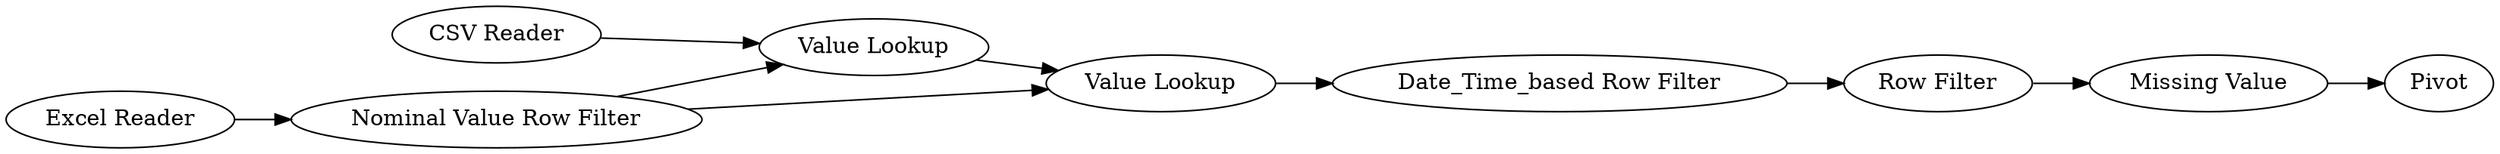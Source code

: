 digraph {
	1 [label="CSV Reader"]
	5 [label="Excel Reader"]
	19 [label="Value Lookup"]
	20 [label="Value Lookup"]
	21 [label="Date_Time_based Row Filter"]
	22 [label="Row Filter"]
	24 [label="Nominal Value Row Filter"]
	25 [label="Missing Value"]
	27 [label=Pivot]
	1 -> 19
	5 -> 24
	19 -> 20
	20 -> 21
	21 -> 22
	22 -> 25
	24 -> 19
	24 -> 20
	25 -> 27
	rankdir=LR
}
